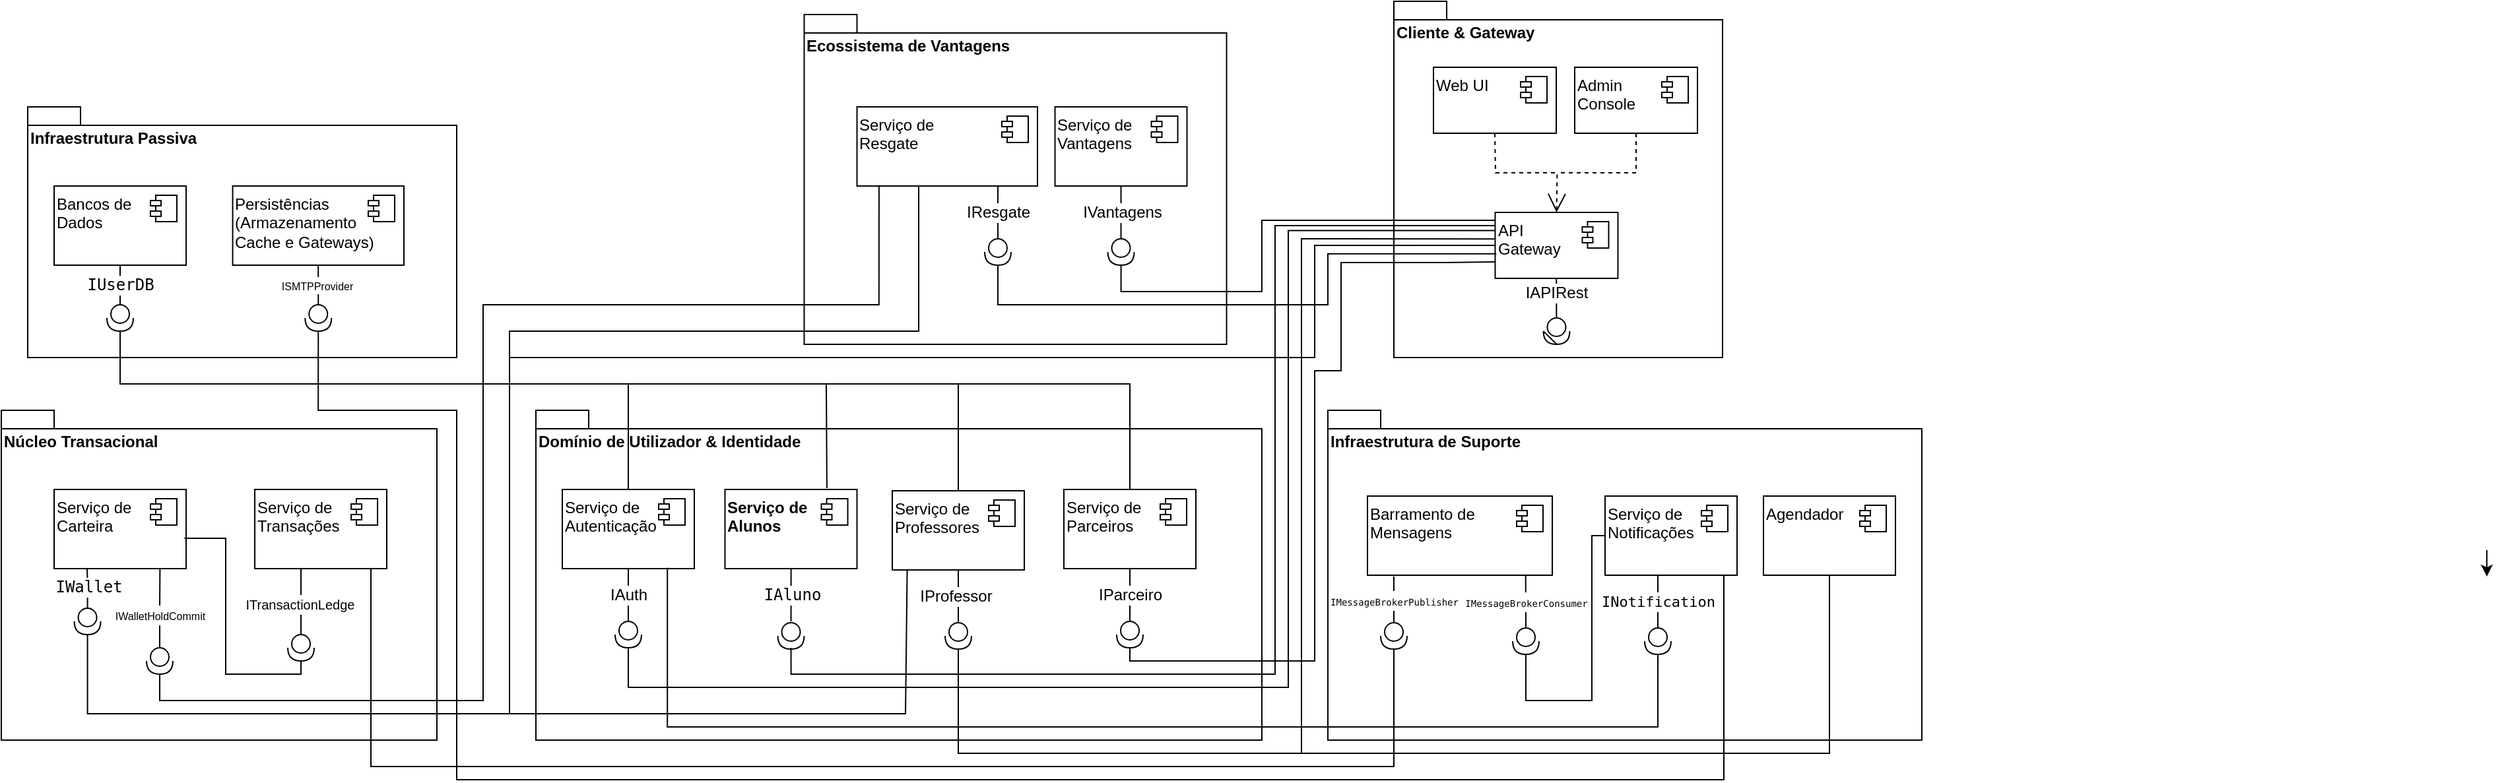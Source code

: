 <mxfile version="28.2.5" pages="2">
  <diagram id="componentes" name="Diagrama de Componentes">
    <mxGraphModel dx="3009" dy="956" grid="1" gridSize="10" guides="1" tooltips="1" connect="1" arrows="1" fold="1" page="1" pageScale="1" pageWidth="827" pageHeight="1169" math="0" shadow="0">
      <root>
        <mxCell id="0" />
        <mxCell id="1" parent="0" />
        <mxCell id="a5J6ilfrJ_KygMbX_sq6-47" value="Domínio de Utilizador &amp;amp; Identidade" style="shape=folder;fontStyle=1;spacingTop=10;tabWidth=40;tabHeight=14;tabPosition=left;html=1;whiteSpace=wrap;align=left;verticalAlign=top;fontFamily=Helvetica;fontSize=12;strokeColor=light-dark(#000000,#FFCC00);" parent="1" vertex="1">
          <mxGeometry x="91" y="600" width="550" height="250" as="geometry" />
        </mxCell>
        <mxCell id="a5J6ilfrJ_KygMbX_sq6-48" value="Serviço de&amp;nbsp;&lt;div&gt;Autenticação&lt;/div&gt;" style="html=1;dropTarget=0;whiteSpace=wrap;align=left;verticalAlign=top;fontFamily=Helvetica;fontSize=12;fontColor=default;fillColor=none;gradientColor=none;" parent="1" vertex="1">
          <mxGeometry x="111" y="660" width="100" height="60" as="geometry" />
        </mxCell>
        <mxCell id="a5J6ilfrJ_KygMbX_sq6-49" value="" style="shape=module;jettyWidth=8;jettyHeight=4;align=left;verticalAlign=top;fontFamily=Helvetica;fontSize=12;fontColor=default;fillColor=none;gradientColor=none;" parent="a5J6ilfrJ_KygMbX_sq6-48" vertex="1">
          <mxGeometry x="1" width="20" height="20" relative="1" as="geometry">
            <mxPoint x="-27" y="7" as="offset" />
          </mxGeometry>
        </mxCell>
        <mxCell id="a5J6ilfrJ_KygMbX_sq6-55" value="" style="endArrow=none;endSize=10;html=1;rounded=0;fontFamily=Helvetica;fontSize=12;fontColor=default;exitX=0.5;exitY=1;exitDx=0;exitDy=0;startArrow=none;startFill=0;endFill=0;entryX=0;entryY=0.5;entryDx=0;entryDy=0;entryPerimeter=0;" parent="1" source="a5J6ilfrJ_KygMbX_sq6-48" target="a5J6ilfrJ_KygMbX_sq6-69" edge="1">
          <mxGeometry width="160" relative="1" as="geometry">
            <mxPoint x="151.48" y="720" as="sourcePoint" />
            <mxPoint x="151" y="780" as="targetPoint" />
          </mxGeometry>
        </mxCell>
        <mxCell id="a5J6ilfrJ_KygMbX_sq6-56" value="IAuth" style="edgeLabel;html=1;align=center;verticalAlign=middle;resizable=0;points=[];fontFamily=Helvetica;fontSize=12;fontColor=default;fillColor=none;gradientColor=none;" parent="a5J6ilfrJ_KygMbX_sq6-55" vertex="1" connectable="0">
          <mxGeometry x="-0.311" relative="1" as="geometry">
            <mxPoint y="6" as="offset" />
          </mxGeometry>
        </mxCell>
        <mxCell id="a5J6ilfrJ_KygMbX_sq6-69" value="" style="shape=providedRequiredInterface;html=1;verticalLabelPosition=bottom;sketch=0;align=left;verticalAlign=top;fontFamily=Helvetica;fontSize=12;fontColor=default;fillColor=none;gradientColor=none;rotation=90;" parent="1" vertex="1">
          <mxGeometry x="151" y="760" width="20" height="20" as="geometry" />
        </mxCell>
        <mxCell id="a5J6ilfrJ_KygMbX_sq6-71" value="&lt;b&gt;Serviço de Alunos&lt;/b&gt;" style="html=1;dropTarget=0;whiteSpace=wrap;align=left;verticalAlign=top;fontFamily=Helvetica;fontSize=12;fontColor=default;fillColor=none;gradientColor=none;" parent="1" vertex="1">
          <mxGeometry x="234.26" y="660" width="100" height="60" as="geometry" />
        </mxCell>
        <mxCell id="a5J6ilfrJ_KygMbX_sq6-72" value="" style="shape=module;jettyWidth=8;jettyHeight=4;align=left;verticalAlign=top;fontFamily=Helvetica;fontSize=12;fontColor=default;fillColor=none;gradientColor=none;" parent="a5J6ilfrJ_KygMbX_sq6-71" vertex="1">
          <mxGeometry x="1" width="20" height="20" relative="1" as="geometry">
            <mxPoint x="-27" y="7" as="offset" />
          </mxGeometry>
        </mxCell>
        <mxCell id="a5J6ilfrJ_KygMbX_sq6-57" value="" style="shape=providedRequiredInterface;html=1;verticalLabelPosition=bottom;sketch=0;align=left;verticalAlign=top;fontFamily=Helvetica;fontSize=12;fontColor=default;fillColor=none;gradientColor=none;rotation=90;" parent="1" vertex="1">
          <mxGeometry x="274.26" y="761" width="20" height="20" as="geometry" />
        </mxCell>
        <mxCell id="a5J6ilfrJ_KygMbX_sq6-73" style="edgeStyle=orthogonalEdgeStyle;rounded=0;orthogonalLoop=1;jettySize=auto;html=1;entryX=0;entryY=0.5;entryDx=0;entryDy=0;entryPerimeter=0;fontFamily=Helvetica;fontSize=12;fontColor=default;endArrow=none;endFill=0;" parent="1" source="a5J6ilfrJ_KygMbX_sq6-71" edge="1">
          <mxGeometry relative="1" as="geometry">
            <mxPoint x="284.26" y="760" as="targetPoint" />
          </mxGeometry>
        </mxCell>
        <mxCell id="a5J6ilfrJ_KygMbX_sq6-74" value="&lt;span style=&quot;font-family: monospace;&quot;&gt;IAluno&lt;/span&gt;" style="edgeLabel;html=1;align=center;verticalAlign=middle;resizable=0;points=[];fontFamily=Helvetica;fontSize=12;fontColor=default;fillColor=none;gradientColor=none;labelBackgroundColor=default;" parent="a5J6ilfrJ_KygMbX_sq6-73" vertex="1" connectable="0">
          <mxGeometry x="0.408" relative="1" as="geometry">
            <mxPoint y="-8" as="offset" />
          </mxGeometry>
        </mxCell>
        <mxCell id="a5J6ilfrJ_KygMbX_sq6-76" style="edgeStyle=orthogonalEdgeStyle;rounded=0;orthogonalLoop=1;jettySize=auto;html=1;fontFamily=Helvetica;fontSize=12;fontColor=default;" parent="1" edge="1">
          <mxGeometry relative="1" as="geometry">
            <mxPoint x="1569.03" y="706" as="sourcePoint" />
            <mxPoint x="1569.03" y="726" as="targetPoint" />
          </mxGeometry>
        </mxCell>
        <mxCell id="a5J6ilfrJ_KygMbX_sq6-77" value="Serviço de Professores" style="html=1;dropTarget=0;whiteSpace=wrap;align=left;verticalAlign=top;fontFamily=Helvetica;fontSize=12;fontColor=default;fillColor=none;gradientColor=none;" parent="1" vertex="1">
          <mxGeometry x="361" y="661" width="100" height="60" as="geometry" />
        </mxCell>
        <mxCell id="a5J6ilfrJ_KygMbX_sq6-78" value="" style="shape=module;jettyWidth=8;jettyHeight=4;align=left;verticalAlign=top;fontFamily=Helvetica;fontSize=12;fontColor=default;fillColor=none;gradientColor=none;" parent="a5J6ilfrJ_KygMbX_sq6-77" vertex="1">
          <mxGeometry x="1" width="20" height="20" relative="1" as="geometry">
            <mxPoint x="-27" y="7" as="offset" />
          </mxGeometry>
        </mxCell>
        <mxCell id="a5J6ilfrJ_KygMbX_sq6-80" style="edgeStyle=orthogonalEdgeStyle;rounded=0;orthogonalLoop=1;jettySize=auto;html=1;entryX=0.5;entryY=1;entryDx=0;entryDy=0;fontFamily=Helvetica;fontSize=12;fontColor=default;endArrow=none;endFill=0;" parent="1" source="a5J6ilfrJ_KygMbX_sq6-79" target="a5J6ilfrJ_KygMbX_sq6-77" edge="1">
          <mxGeometry relative="1" as="geometry" />
        </mxCell>
        <mxCell id="a5J6ilfrJ_KygMbX_sq6-81" value="IProfessor" style="edgeLabel;html=1;align=center;verticalAlign=middle;resizable=0;points=[];fontFamily=Helvetica;fontSize=12;fontColor=default;fillColor=none;gradientColor=none;" parent="a5J6ilfrJ_KygMbX_sq6-80" vertex="1" connectable="0">
          <mxGeometry x="0.017" y="2" relative="1" as="geometry">
            <mxPoint as="offset" />
          </mxGeometry>
        </mxCell>
        <mxCell id="a5J6ilfrJ_KygMbX_sq6-79" value="" style="shape=providedRequiredInterface;html=1;verticalLabelPosition=bottom;sketch=0;align=left;verticalAlign=top;fontFamily=Helvetica;fontSize=12;fontColor=default;fillColor=none;gradientColor=none;rotation=90;" parent="1" vertex="1">
          <mxGeometry x="401" y="761" width="20" height="20" as="geometry" />
        </mxCell>
        <mxCell id="a5J6ilfrJ_KygMbX_sq6-82" value="Núcleo Transacional" style="shape=folder;fontStyle=1;spacingTop=10;tabWidth=40;tabHeight=14;tabPosition=left;html=1;whiteSpace=wrap;align=left;verticalAlign=top;fontFamily=Helvetica;fontSize=12;strokeColor=light-dark(#000000,#FFCC00);" parent="1" vertex="1">
          <mxGeometry x="-314" y="600" width="330" height="250" as="geometry" />
        </mxCell>
        <mxCell id="a5J6ilfrJ_KygMbX_sq6-83" value="Serviço de Carteira" style="html=1;dropTarget=0;whiteSpace=wrap;align=left;verticalAlign=top;fontFamily=Helvetica;fontSize=12;fontColor=default;fillColor=none;gradientColor=none;" parent="1" vertex="1">
          <mxGeometry x="-274" y="660" width="100" height="60" as="geometry" />
        </mxCell>
        <mxCell id="a5J6ilfrJ_KygMbX_sq6-84" value="" style="shape=module;jettyWidth=8;jettyHeight=4;align=left;verticalAlign=top;fontFamily=Helvetica;fontSize=12;fontColor=default;fillColor=none;gradientColor=none;" parent="a5J6ilfrJ_KygMbX_sq6-83" vertex="1">
          <mxGeometry x="1" width="20" height="20" relative="1" as="geometry">
            <mxPoint x="-27" y="7" as="offset" />
          </mxGeometry>
        </mxCell>
        <mxCell id="a5J6ilfrJ_KygMbX_sq6-97" style="edgeStyle=orthogonalEdgeStyle;rounded=0;orthogonalLoop=1;jettySize=auto;html=1;entryX=0.25;entryY=1;entryDx=0;entryDy=0;fontFamily=Helvetica;fontSize=12;fontColor=default;endArrow=none;endFill=0;" parent="1" source="a5J6ilfrJ_KygMbX_sq6-85" target="a5J6ilfrJ_KygMbX_sq6-83" edge="1">
          <mxGeometry relative="1" as="geometry" />
        </mxCell>
        <mxCell id="a5J6ilfrJ_KygMbX_sq6-98" value="&lt;code&gt;IWallet&lt;/code&gt;" style="edgeLabel;html=1;align=center;verticalAlign=middle;resizable=0;points=[];fontFamily=Helvetica;fontSize=12;fontColor=default;fillColor=none;gradientColor=none;" parent="a5J6ilfrJ_KygMbX_sq6-97" vertex="1" connectable="0">
          <mxGeometry x="0.04" relative="1" as="geometry">
            <mxPoint as="offset" />
          </mxGeometry>
        </mxCell>
        <mxCell id="a5J6ilfrJ_KygMbX_sq6-85" value="" style="shape=providedRequiredInterface;html=1;verticalLabelPosition=bottom;sketch=0;align=left;verticalAlign=top;fontFamily=Helvetica;fontSize=12;fontColor=default;fillColor=none;gradientColor=none;rotation=90;" parent="1" vertex="1">
          <mxGeometry x="-258.72" y="750" width="20" height="20" as="geometry" />
        </mxCell>
        <mxCell id="a5J6ilfrJ_KygMbX_sq6-87" value="" style="shape=providedRequiredInterface;html=1;verticalLabelPosition=bottom;sketch=0;align=left;verticalAlign=top;fontFamily=Helvetica;fontSize=12;fontColor=default;fillColor=none;gradientColor=none;rotation=90;" parent="1" vertex="1">
          <mxGeometry x="-204" y="780" width="20" height="20" as="geometry" />
        </mxCell>
        <mxCell id="a5J6ilfrJ_KygMbX_sq6-99" style="edgeStyle=orthogonalEdgeStyle;rounded=0;orthogonalLoop=1;jettySize=auto;html=1;entryX=0.802;entryY=0.991;entryDx=0;entryDy=0;entryPerimeter=0;fontFamily=Helvetica;fontSize=12;fontColor=default;endArrow=none;endFill=0;" parent="1" source="a5J6ilfrJ_KygMbX_sq6-87" target="a5J6ilfrJ_KygMbX_sq6-83" edge="1">
          <mxGeometry relative="1" as="geometry" />
        </mxCell>
        <mxCell id="a5J6ilfrJ_KygMbX_sq6-100" value="&lt;font style=&quot;font-size: 8px;&quot;&gt;IWalletHoldCommit&lt;/font&gt;" style="edgeLabel;html=1;align=center;verticalAlign=middle;resizable=0;points=[];fontFamily=Helvetica;fontSize=12;fontColor=default;fillColor=none;gradientColor=none;" parent="a5J6ilfrJ_KygMbX_sq6-99" vertex="1" connectable="0">
          <mxGeometry x="0.034" relative="1" as="geometry">
            <mxPoint y="6" as="offset" />
          </mxGeometry>
        </mxCell>
        <mxCell id="a5J6ilfrJ_KygMbX_sq6-101" value="Serviço de Transações" style="html=1;dropTarget=0;whiteSpace=wrap;align=left;verticalAlign=top;fontFamily=Helvetica;fontSize=12;fontColor=default;fillColor=none;gradientColor=none;" parent="1" vertex="1">
          <mxGeometry x="-121.98" y="660" width="100" height="60" as="geometry" />
        </mxCell>
        <mxCell id="a5J6ilfrJ_KygMbX_sq6-102" value="" style="shape=module;jettyWidth=8;jettyHeight=4;align=left;verticalAlign=top;fontFamily=Helvetica;fontSize=12;fontColor=default;fillColor=none;gradientColor=none;" parent="a5J6ilfrJ_KygMbX_sq6-101" vertex="1">
          <mxGeometry x="1" width="20" height="20" relative="1" as="geometry">
            <mxPoint x="-27" y="7" as="offset" />
          </mxGeometry>
        </mxCell>
        <mxCell id="a5J6ilfrJ_KygMbX_sq6-104" style="edgeStyle=orthogonalEdgeStyle;rounded=0;orthogonalLoop=1;jettySize=auto;html=1;entryX=0.5;entryY=1;entryDx=0;entryDy=0;fontFamily=Helvetica;fontSize=12;fontColor=default;endArrow=none;endFill=0;" parent="1" edge="1">
          <mxGeometry relative="1" as="geometry">
            <mxPoint x="-87.0" y="770" as="sourcePoint" />
            <mxPoint x="-87" y="720" as="targetPoint" />
          </mxGeometry>
        </mxCell>
        <mxCell id="a5J6ilfrJ_KygMbX_sq6-105" value="&lt;font style=&quot;font-size: 10px;&quot;&gt;ITransactionLedge&lt;/font&gt;" style="edgeLabel;html=1;align=center;verticalAlign=middle;resizable=0;points=[];fontFamily=Helvetica;fontSize=12;fontColor=default;fillColor=none;gradientColor=none;" parent="a5J6ilfrJ_KygMbX_sq6-104" vertex="1" connectable="0">
          <mxGeometry x="-0.06" y="1" relative="1" as="geometry">
            <mxPoint as="offset" />
          </mxGeometry>
        </mxCell>
        <mxCell id="a5J6ilfrJ_KygMbX_sq6-103" value="" style="shape=providedRequiredInterface;html=1;verticalLabelPosition=bottom;sketch=0;align=left;verticalAlign=top;fontFamily=Helvetica;fontSize=12;fontColor=default;fillColor=none;gradientColor=none;rotation=90;" parent="1" vertex="1">
          <mxGeometry x="-96.98" y="770" width="20" height="20" as="geometry" />
        </mxCell>
        <mxCell id="P5afnQaBdU3moMB-7po9-1" value="Ecossistema de Vantagens" style="shape=folder;fontStyle=1;spacingTop=10;tabWidth=40;tabHeight=14;tabPosition=left;html=1;whiteSpace=wrap;align=left;verticalAlign=top;fontFamily=Helvetica;fontSize=12;strokeColor=light-dark(#000000,#FFCC00);" parent="1" vertex="1">
          <mxGeometry x="294.26" y="300" width="320" height="250" as="geometry" />
        </mxCell>
        <mxCell id="P5afnQaBdU3moMB-7po9-7" value="Serviço de&amp;nbsp;&lt;div&gt;Resgate&lt;/div&gt;" style="html=1;dropTarget=0;whiteSpace=wrap;align=left;verticalAlign=top;fontFamily=Helvetica;fontSize=12;fontColor=default;fillColor=none;gradientColor=none;" parent="1" vertex="1">
          <mxGeometry x="334.26" y="370" width="136.74" height="60" as="geometry" />
        </mxCell>
        <mxCell id="P5afnQaBdU3moMB-7po9-8" value="" style="shape=module;jettyWidth=8;jettyHeight=4;align=left;verticalAlign=top;fontFamily=Helvetica;fontSize=12;fontColor=default;fillColor=none;gradientColor=none;" parent="P5afnQaBdU3moMB-7po9-7" vertex="1">
          <mxGeometry x="1" width="20" height="20" relative="1" as="geometry">
            <mxPoint x="-27" y="7" as="offset" />
          </mxGeometry>
        </mxCell>
        <mxCell id="P5afnQaBdU3moMB-7po9-9" value="" style="endArrow=none;endSize=10;html=1;rounded=0;fontFamily=Helvetica;fontSize=12;fontColor=default;exitX=0.5;exitY=1;exitDx=0;exitDy=0;startArrow=none;startFill=0;endFill=0;entryX=0;entryY=0.5;entryDx=0;entryDy=0;entryPerimeter=0;" parent="1" target="P5afnQaBdU3moMB-7po9-11" edge="1">
          <mxGeometry width="160" relative="1" as="geometry">
            <mxPoint x="441.0" y="430" as="sourcePoint" />
            <mxPoint x="412.63" y="490" as="targetPoint" />
          </mxGeometry>
        </mxCell>
        <mxCell id="P5afnQaBdU3moMB-7po9-10" value="IResgate" style="edgeLabel;html=1;align=center;verticalAlign=middle;resizable=0;points=[];fontFamily=Helvetica;fontSize=12;fontColor=default;fillColor=none;gradientColor=none;" parent="P5afnQaBdU3moMB-7po9-9" vertex="1" connectable="0">
          <mxGeometry x="-0.311" relative="1" as="geometry">
            <mxPoint y="6" as="offset" />
          </mxGeometry>
        </mxCell>
        <mxCell id="P5afnQaBdU3moMB-7po9-11" value="" style="shape=providedRequiredInterface;html=1;verticalLabelPosition=bottom;sketch=0;align=left;verticalAlign=top;fontFamily=Helvetica;fontSize=12;fontColor=default;fillColor=none;gradientColor=none;rotation=90;" parent="1" vertex="1">
          <mxGeometry x="431" y="470" width="20" height="20" as="geometry" />
        </mxCell>
        <mxCell id="P5afnQaBdU3moMB-7po9-12" value="Serviço de Vantagens" style="html=1;dropTarget=0;whiteSpace=wrap;align=left;verticalAlign=top;fontFamily=Helvetica;fontSize=12;fontColor=default;fillColor=none;gradientColor=none;" parent="1" vertex="1">
          <mxGeometry x="484.26" y="370" width="100" height="60" as="geometry" />
        </mxCell>
        <mxCell id="P5afnQaBdU3moMB-7po9-13" value="" style="shape=module;jettyWidth=8;jettyHeight=4;align=left;verticalAlign=top;fontFamily=Helvetica;fontSize=12;fontColor=default;fillColor=none;gradientColor=none;" parent="P5afnQaBdU3moMB-7po9-12" vertex="1">
          <mxGeometry x="1" width="20" height="20" relative="1" as="geometry">
            <mxPoint x="-27" y="7" as="offset" />
          </mxGeometry>
        </mxCell>
        <mxCell id="P5afnQaBdU3moMB-7po9-14" value="" style="endArrow=none;endSize=10;html=1;rounded=0;fontFamily=Helvetica;fontSize=12;fontColor=default;exitX=0.5;exitY=1;exitDx=0;exitDy=0;startArrow=none;startFill=0;endFill=0;entryX=0;entryY=0.5;entryDx=0;entryDy=0;entryPerimeter=0;" parent="1" source="P5afnQaBdU3moMB-7po9-12" target="P5afnQaBdU3moMB-7po9-16" edge="1">
          <mxGeometry width="160" relative="1" as="geometry">
            <mxPoint x="524.74" y="430" as="sourcePoint" />
            <mxPoint x="524.26" y="490" as="targetPoint" />
          </mxGeometry>
        </mxCell>
        <mxCell id="P5afnQaBdU3moMB-7po9-15" value="IVantagens" style="edgeLabel;html=1;align=center;verticalAlign=middle;resizable=0;points=[];fontFamily=Helvetica;fontSize=12;fontColor=default;fillColor=none;gradientColor=none;" parent="P5afnQaBdU3moMB-7po9-14" vertex="1" connectable="0">
          <mxGeometry x="-0.311" relative="1" as="geometry">
            <mxPoint y="6" as="offset" />
          </mxGeometry>
        </mxCell>
        <mxCell id="P5afnQaBdU3moMB-7po9-16" value="" style="shape=providedRequiredInterface;html=1;verticalLabelPosition=bottom;sketch=0;align=left;verticalAlign=top;fontFamily=Helvetica;fontSize=12;fontColor=default;fillColor=none;gradientColor=none;rotation=90;" parent="1" vertex="1">
          <mxGeometry x="524.26" y="470" width="20" height="20" as="geometry" />
        </mxCell>
        <mxCell id="HpXnNvozaQ-m6kZkoknk-1" value="Infraestrutura de Suporte" style="shape=folder;fontStyle=1;spacingTop=10;tabWidth=40;tabHeight=14;tabPosition=left;html=1;whiteSpace=wrap;align=left;verticalAlign=top;fontFamily=Helvetica;fontSize=12;strokeColor=light-dark(#000000,#FFCC00);" vertex="1" parent="1">
          <mxGeometry x="691" y="600" width="450" height="250" as="geometry" />
        </mxCell>
        <mxCell id="HpXnNvozaQ-m6kZkoknk-6" value="Barramento&amp;nbsp;&lt;span style=&quot;background-color: transparent; color: light-dark(rgb(0, 0, 0), rgb(255, 255, 255));&quot;&gt;de Mensagens&lt;/span&gt;" style="html=1;dropTarget=0;whiteSpace=wrap;align=left;verticalAlign=top;fontFamily=Helvetica;fontSize=12;fontColor=default;fillColor=none;gradientColor=none;" vertex="1" parent="1">
          <mxGeometry x="721" y="665" width="140" height="60" as="geometry" />
        </mxCell>
        <mxCell id="HpXnNvozaQ-m6kZkoknk-7" value="" style="shape=module;jettyWidth=8;jettyHeight=4;align=left;verticalAlign=top;fontFamily=Helvetica;fontSize=12;fontColor=default;fillColor=none;gradientColor=none;" vertex="1" parent="HpXnNvozaQ-m6kZkoknk-6">
          <mxGeometry x="1" width="20" height="20" relative="1" as="geometry">
            <mxPoint x="-27" y="7" as="offset" />
          </mxGeometry>
        </mxCell>
        <mxCell id="HpXnNvozaQ-m6kZkoknk-8" value="" style="endArrow=none;endSize=10;html=1;rounded=0;fontFamily=Helvetica;fontSize=12;fontColor=default;exitX=0.5;exitY=1;exitDx=0;exitDy=0;startArrow=none;startFill=0;endFill=0;entryX=0;entryY=0.5;entryDx=0;entryDy=0;entryPerimeter=0;" edge="1" parent="1" target="HpXnNvozaQ-m6kZkoknk-10">
          <mxGeometry width="160" relative="1" as="geometry">
            <mxPoint x="741" y="726" as="sourcePoint" />
            <mxPoint x="711" y="786" as="targetPoint" />
          </mxGeometry>
        </mxCell>
        <mxCell id="HpXnNvozaQ-m6kZkoknk-9" value="&lt;code&gt;&lt;font style=&quot;font-size: 7px;&quot;&gt;IMessageBrokerPublisher&lt;/font&gt;&lt;/code&gt;" style="edgeLabel;html=1;align=center;verticalAlign=middle;resizable=0;points=[];fontFamily=Helvetica;fontSize=12;fontColor=default;fillColor=none;gradientColor=none;" vertex="1" connectable="0" parent="HpXnNvozaQ-m6kZkoknk-8">
          <mxGeometry x="-0.311" relative="1" as="geometry">
            <mxPoint y="6" as="offset" />
          </mxGeometry>
        </mxCell>
        <mxCell id="HpXnNvozaQ-m6kZkoknk-28" style="edgeStyle=orthogonalEdgeStyle;rounded=0;orthogonalLoop=1;jettySize=auto;html=1;entryX=0;entryY=0.5;entryDx=0;entryDy=0;endArrow=none;endFill=0;exitX=1;exitY=0.5;exitDx=0;exitDy=0;exitPerimeter=0;" edge="1" parent="1" source="HpXnNvozaQ-m6kZkoknk-26" target="HpXnNvozaQ-m6kZkoknk-18">
          <mxGeometry relative="1" as="geometry">
            <Array as="points">
              <mxPoint x="841" y="820" />
              <mxPoint x="891" y="820" />
              <mxPoint x="891" y="695" />
            </Array>
          </mxGeometry>
        </mxCell>
        <mxCell id="HpXnNvozaQ-m6kZkoknk-10" value="" style="shape=providedRequiredInterface;html=1;verticalLabelPosition=bottom;sketch=0;align=left;verticalAlign=top;fontFamily=Helvetica;fontSize=12;fontColor=default;fillColor=none;gradientColor=none;rotation=90;" vertex="1" parent="1">
          <mxGeometry x="731" y="761" width="20" height="20" as="geometry" />
        </mxCell>
        <mxCell id="HpXnNvozaQ-m6kZkoknk-18" value="Serviço de Notificações" style="html=1;dropTarget=0;whiteSpace=wrap;align=left;verticalAlign=top;fontFamily=Helvetica;fontSize=12;fontColor=default;fillColor=none;gradientColor=none;" vertex="1" parent="1">
          <mxGeometry x="901" y="665" width="100" height="60" as="geometry" />
        </mxCell>
        <mxCell id="HpXnNvozaQ-m6kZkoknk-19" value="" style="shape=module;jettyWidth=8;jettyHeight=4;align=left;verticalAlign=top;fontFamily=Helvetica;fontSize=12;fontColor=default;fillColor=none;gradientColor=none;" vertex="1" parent="HpXnNvozaQ-m6kZkoknk-18">
          <mxGeometry x="1" width="20" height="20" relative="1" as="geometry">
            <mxPoint x="-27" y="7" as="offset" />
          </mxGeometry>
        </mxCell>
        <mxCell id="HpXnNvozaQ-m6kZkoknk-20" value="" style="endArrow=none;endSize=10;html=1;rounded=0;fontFamily=Helvetica;fontSize=12;fontColor=default;exitX=0.5;exitY=1;exitDx=0;exitDy=0;startArrow=none;startFill=0;endFill=0;entryX=0;entryY=0.5;entryDx=0;entryDy=0;entryPerimeter=0;" edge="1" parent="1" target="HpXnNvozaQ-m6kZkoknk-22">
          <mxGeometry width="160" relative="1" as="geometry">
            <mxPoint x="941" y="725" as="sourcePoint" />
            <mxPoint x="871" y="785" as="targetPoint" />
          </mxGeometry>
        </mxCell>
        <mxCell id="HpXnNvozaQ-m6kZkoknk-21" value="&lt;code&gt;&lt;font style=&quot;font-size: 11px;&quot;&gt;INotification&lt;/font&gt;&lt;/code&gt;" style="edgeLabel;html=1;align=center;verticalAlign=middle;resizable=0;points=[];fontFamily=Helvetica;fontSize=12;fontColor=default;fillColor=none;gradientColor=none;" vertex="1" connectable="0" parent="HpXnNvozaQ-m6kZkoknk-20">
          <mxGeometry x="-0.311" relative="1" as="geometry">
            <mxPoint y="6" as="offset" />
          </mxGeometry>
        </mxCell>
        <mxCell id="HpXnNvozaQ-m6kZkoknk-22" value="" style="shape=providedRequiredInterface;html=1;verticalLabelPosition=bottom;sketch=0;align=left;verticalAlign=top;fontFamily=Helvetica;fontSize=12;fontColor=default;fillColor=none;gradientColor=none;rotation=90;" vertex="1" parent="1">
          <mxGeometry x="931" y="765" width="20" height="20" as="geometry" />
        </mxCell>
        <mxCell id="HpXnNvozaQ-m6kZkoknk-24" value="" style="endArrow=none;endSize=10;html=1;rounded=0;fontFamily=Helvetica;fontSize=12;fontColor=default;startArrow=none;startFill=0;endFill=0;entryX=0;entryY=0.5;entryDx=0;entryDy=0;entryPerimeter=0;exitX=0.856;exitY=1.001;exitDx=0;exitDy=0;exitPerimeter=0;" edge="1" parent="1" target="HpXnNvozaQ-m6kZkoknk-26" source="HpXnNvozaQ-m6kZkoknk-6">
          <mxGeometry width="160" relative="1" as="geometry">
            <mxPoint x="841" y="730" as="sourcePoint" />
            <mxPoint x="811" y="790" as="targetPoint" />
          </mxGeometry>
        </mxCell>
        <mxCell id="HpXnNvozaQ-m6kZkoknk-25" value="&lt;code&gt;&lt;font style=&quot;font-size: 7px;&quot;&gt;IMessageBrokerConsumer&lt;/font&gt;&lt;/code&gt;" style="edgeLabel;html=1;align=center;verticalAlign=middle;resizable=0;points=[];fontFamily=Helvetica;fontSize=12;fontColor=default;fillColor=none;gradientColor=none;" vertex="1" connectable="0" parent="HpXnNvozaQ-m6kZkoknk-24">
          <mxGeometry x="-0.311" relative="1" as="geometry">
            <mxPoint y="6" as="offset" />
          </mxGeometry>
        </mxCell>
        <mxCell id="HpXnNvozaQ-m6kZkoknk-26" value="" style="shape=providedRequiredInterface;html=1;verticalLabelPosition=bottom;sketch=0;align=left;verticalAlign=top;fontFamily=Helvetica;fontSize=12;fontColor=default;fillColor=none;gradientColor=none;rotation=90;" vertex="1" parent="1">
          <mxGeometry x="831" y="765" width="20" height="20" as="geometry" />
        </mxCell>
        <mxCell id="HpXnNvozaQ-m6kZkoknk-35" value="Agendador" style="html=1;dropTarget=0;whiteSpace=wrap;align=left;verticalAlign=top;fontFamily=Helvetica;fontSize=12;fontColor=default;fillColor=none;gradientColor=none;" vertex="1" parent="1">
          <mxGeometry x="1021" y="665" width="100" height="60" as="geometry" />
        </mxCell>
        <mxCell id="HpXnNvozaQ-m6kZkoknk-36" value="" style="shape=module;jettyWidth=8;jettyHeight=4;align=left;verticalAlign=top;fontFamily=Helvetica;fontSize=12;fontColor=default;fillColor=none;gradientColor=none;" vertex="1" parent="HpXnNvozaQ-m6kZkoknk-35">
          <mxGeometry x="1" width="20" height="20" relative="1" as="geometry">
            <mxPoint x="-27" y="7" as="offset" />
          </mxGeometry>
        </mxCell>
        <mxCell id="HpXnNvozaQ-m6kZkoknk-41" value="Infraestrutura Passiva" style="shape=folder;fontStyle=1;spacingTop=10;tabWidth=40;tabHeight=14;tabPosition=left;html=1;whiteSpace=wrap;align=left;verticalAlign=top;fontFamily=Helvetica;fontSize=12;strokeColor=light-dark(#000000,#FFCC00);" vertex="1" parent="1">
          <mxGeometry x="-294" y="370" width="325" height="190" as="geometry" />
        </mxCell>
        <mxCell id="HpXnNvozaQ-m6kZkoknk-46" value="Bancos de&amp;nbsp;&lt;div&gt;Dados&lt;/div&gt;" style="html=1;dropTarget=0;whiteSpace=wrap;align=left;verticalAlign=top;fontFamily=Helvetica;fontSize=12;fontColor=default;fillColor=none;gradientColor=none;" vertex="1" parent="1">
          <mxGeometry x="-274" y="430" width="100" height="60" as="geometry" />
        </mxCell>
        <mxCell id="HpXnNvozaQ-m6kZkoknk-47" value="" style="shape=module;jettyWidth=8;jettyHeight=4;align=left;verticalAlign=top;fontFamily=Helvetica;fontSize=12;fontColor=default;fillColor=none;gradientColor=none;" vertex="1" parent="HpXnNvozaQ-m6kZkoknk-46">
          <mxGeometry x="1" width="20" height="20" relative="1" as="geometry">
            <mxPoint x="-27" y="7" as="offset" />
          </mxGeometry>
        </mxCell>
        <mxCell id="HpXnNvozaQ-m6kZkoknk-49" style="edgeStyle=orthogonalEdgeStyle;rounded=0;orthogonalLoop=1;jettySize=auto;html=1;endArrow=none;endFill=0;exitX=1;exitY=0.5;exitDx=0;exitDy=0;exitPerimeter=0;" edge="1" parent="1" source="a5J6ilfrJ_KygMbX_sq6-79" target="HpXnNvozaQ-m6kZkoknk-35">
          <mxGeometry relative="1" as="geometry">
            <Array as="points">
              <mxPoint x="411" y="860" />
              <mxPoint x="1071" y="860" />
            </Array>
          </mxGeometry>
        </mxCell>
        <mxCell id="HpXnNvozaQ-m6kZkoknk-50" style="edgeStyle=orthogonalEdgeStyle;rounded=0;orthogonalLoop=1;jettySize=auto;html=1;entryX=0.796;entryY=0.989;entryDx=0;entryDy=0;entryPerimeter=0;endArrow=none;endFill=0;exitX=1;exitY=0.5;exitDx=0;exitDy=0;exitPerimeter=0;" edge="1" parent="1" source="HpXnNvozaQ-m6kZkoknk-22" target="a5J6ilfrJ_KygMbX_sq6-48">
          <mxGeometry relative="1" as="geometry">
            <Array as="points">
              <mxPoint x="941" y="840" />
              <mxPoint x="191" y="840" />
            </Array>
          </mxGeometry>
        </mxCell>
        <mxCell id="HpXnNvozaQ-m6kZkoknk-57" style="edgeStyle=orthogonalEdgeStyle;rounded=0;orthogonalLoop=1;jettySize=auto;html=1;entryX=0.876;entryY=0.996;entryDx=0;entryDy=0;entryPerimeter=0;endArrow=none;endFill=0;" edge="1" parent="1" source="HpXnNvozaQ-m6kZkoknk-10" target="a5J6ilfrJ_KygMbX_sq6-101">
          <mxGeometry relative="1" as="geometry">
            <Array as="points">
              <mxPoint x="741" y="870" />
              <mxPoint x="-34" y="870" />
              <mxPoint x="-34" y="720" />
            </Array>
          </mxGeometry>
        </mxCell>
        <mxCell id="HpXnNvozaQ-m6kZkoknk-58" style="edgeStyle=orthogonalEdgeStyle;rounded=0;orthogonalLoop=1;jettySize=auto;html=1;entryX=0.987;entryY=0.617;entryDx=0;entryDy=0;entryPerimeter=0;endArrow=none;endFill=0;" edge="1" parent="1" target="a5J6ilfrJ_KygMbX_sq6-83">
          <mxGeometry relative="1" as="geometry">
            <mxPoint x="-87.0" y="790" as="sourcePoint" />
            <Array as="points">
              <mxPoint x="-87" y="800" />
              <mxPoint x="-144" y="800" />
              <mxPoint x="-144" y="697" />
            </Array>
          </mxGeometry>
        </mxCell>
        <mxCell id="HpXnNvozaQ-m6kZkoknk-59" style="edgeStyle=orthogonalEdgeStyle;rounded=0;orthogonalLoop=1;jettySize=auto;html=1;entryX=0.122;entryY=0.989;entryDx=0;entryDy=0;endArrow=none;endFill=0;entryPerimeter=0;" edge="1" parent="1" source="a5J6ilfrJ_KygMbX_sq6-87" target="P5afnQaBdU3moMB-7po9-7">
          <mxGeometry relative="1" as="geometry">
            <Array as="points">
              <mxPoint x="-194" y="820" />
              <mxPoint x="51" y="820" />
              <mxPoint x="51" y="520" />
              <mxPoint x="351" y="520" />
            </Array>
          </mxGeometry>
        </mxCell>
        <mxCell id="HpXnNvozaQ-m6kZkoknk-60" style="edgeStyle=orthogonalEdgeStyle;rounded=0;orthogonalLoop=1;jettySize=auto;html=1;entryX=0.344;entryY=1.003;entryDx=0;entryDy=0;endArrow=none;endFill=0;entryPerimeter=0;" edge="1" parent="1" source="a5J6ilfrJ_KygMbX_sq6-85" target="P5afnQaBdU3moMB-7po9-7">
          <mxGeometry relative="1" as="geometry">
            <Array as="points">
              <mxPoint x="-249" y="830" />
              <mxPoint x="71" y="830" />
              <mxPoint x="71" y="540" />
              <mxPoint x="381" y="540" />
              <mxPoint x="381" y="430" />
            </Array>
          </mxGeometry>
        </mxCell>
        <mxCell id="HpXnNvozaQ-m6kZkoknk-61" value="" style="endArrow=none;html=1;rounded=0;entryX=0.113;entryY=0.994;entryDx=0;entryDy=0;endFill=0;entryPerimeter=0;" edge="1" parent="1" target="a5J6ilfrJ_KygMbX_sq6-77">
          <mxGeometry width="50" height="50" relative="1" as="geometry">
            <mxPoint x="41" y="830" as="sourcePoint" />
            <mxPoint x="101" y="771" as="targetPoint" />
            <Array as="points">
              <mxPoint x="371" y="830" />
            </Array>
          </mxGeometry>
        </mxCell>
        <mxCell id="HpXnNvozaQ-m6kZkoknk-62" value="Persistências&lt;br&gt;(Armazenamento&amp;nbsp;&lt;br&gt;&lt;div&gt;&lt;span style=&quot;background-color: transparent; color: light-dark(rgb(0, 0, 0), rgb(255, 255, 255));&quot;&gt;Cache&amp;nbsp;&lt;/span&gt;e Gateways)&lt;/div&gt;" style="html=1;dropTarget=0;whiteSpace=wrap;align=left;verticalAlign=top;fontFamily=Helvetica;fontSize=12;fontColor=default;fillColor=none;gradientColor=none;" vertex="1" parent="1">
          <mxGeometry x="-138.72" y="430" width="129.72" height="60" as="geometry" />
        </mxCell>
        <mxCell id="HpXnNvozaQ-m6kZkoknk-63" value="" style="shape=module;jettyWidth=8;jettyHeight=4;align=left;verticalAlign=top;fontFamily=Helvetica;fontSize=12;fontColor=default;fillColor=none;gradientColor=none;" vertex="1" parent="HpXnNvozaQ-m6kZkoknk-62">
          <mxGeometry x="1" width="20" height="20" relative="1" as="geometry">
            <mxPoint x="-27" y="7" as="offset" />
          </mxGeometry>
        </mxCell>
        <mxCell id="HpXnNvozaQ-m6kZkoknk-134" style="edgeStyle=orthogonalEdgeStyle;rounded=0;orthogonalLoop=1;jettySize=auto;html=1;endArrow=none;endFill=0;" edge="1" parent="1" source="a5J6ilfrJ_KygMbX_sq6-65" target="a5J6ilfrJ_KygMbX_sq6-48">
          <mxGeometry relative="1" as="geometry">
            <Array as="points">
              <mxPoint x="-224" y="580" />
              <mxPoint x="161" y="580" />
            </Array>
          </mxGeometry>
        </mxCell>
        <mxCell id="a5J6ilfrJ_KygMbX_sq6-65" value="" style="shape=providedRequiredInterface;html=1;verticalLabelPosition=bottom;sketch=0;align=left;verticalAlign=top;fontFamily=Helvetica;fontSize=12;fontColor=default;fillColor=none;gradientColor=none;rotation=90;" parent="1" vertex="1">
          <mxGeometry x="-234" y="520" width="20" height="20" as="geometry" />
        </mxCell>
        <mxCell id="HpXnNvozaQ-m6kZkoknk-69" style="edgeStyle=orthogonalEdgeStyle;rounded=0;orthogonalLoop=1;jettySize=auto;html=1;entryX=0;entryY=0.5;entryDx=0;entryDy=0;entryPerimeter=0;endArrow=none;endFill=0;" edge="1" parent="1" source="HpXnNvozaQ-m6kZkoknk-46" target="a5J6ilfrJ_KygMbX_sq6-65">
          <mxGeometry relative="1" as="geometry" />
        </mxCell>
        <mxCell id="HpXnNvozaQ-m6kZkoknk-70" value="&lt;span style=&quot;font-family: monospace; font-size: 12px;&quot;&gt;IUserDB&lt;/span&gt;" style="edgeLabel;html=1;align=center;verticalAlign=middle;resizable=0;points=[];labelBackgroundColor=default;labelBorderColor=none;" vertex="1" connectable="0" parent="HpXnNvozaQ-m6kZkoknk-69">
          <mxGeometry x="0.389" relative="1" as="geometry">
            <mxPoint as="offset" />
          </mxGeometry>
        </mxCell>
        <mxCell id="HpXnNvozaQ-m6kZkoknk-104" value="" style="shape=providedRequiredInterface;html=1;verticalLabelPosition=bottom;sketch=0;align=left;verticalAlign=top;fontFamily=Helvetica;fontSize=12;fontColor=default;fillColor=none;gradientColor=none;rotation=90;" vertex="1" parent="1">
          <mxGeometry x="-83.86" y="520" width="20" height="20" as="geometry" />
        </mxCell>
        <mxCell id="HpXnNvozaQ-m6kZkoknk-105" style="edgeStyle=orthogonalEdgeStyle;rounded=0;orthogonalLoop=1;jettySize=auto;html=1;entryX=0;entryY=0.5;entryDx=0;entryDy=0;entryPerimeter=0;endArrow=none;endFill=0;" edge="1" parent="1" target="HpXnNvozaQ-m6kZkoknk-104">
          <mxGeometry relative="1" as="geometry">
            <mxPoint x="-79" y="490" as="sourcePoint" />
          </mxGeometry>
        </mxCell>
        <mxCell id="HpXnNvozaQ-m6kZkoknk-154" value="&lt;span style=&quot;font-size: 8px; text-wrap-mode: wrap;&quot;&gt;ISMTPProvider&lt;/span&gt;" style="edgeLabel;html=1;align=center;verticalAlign=middle;resizable=0;points=[];" vertex="1" connectable="0" parent="HpXnNvozaQ-m6kZkoknk-105">
          <mxGeometry x="0.119" y="-1" relative="1" as="geometry">
            <mxPoint as="offset" />
          </mxGeometry>
        </mxCell>
        <mxCell id="HpXnNvozaQ-m6kZkoknk-129" value="Serviço de Parceiros" style="html=1;dropTarget=0;whiteSpace=wrap;align=left;verticalAlign=top;fontFamily=Helvetica;fontSize=12;fontColor=default;fillColor=none;gradientColor=none;" vertex="1" parent="1">
          <mxGeometry x="491" y="660" width="100" height="60" as="geometry" />
        </mxCell>
        <mxCell id="HpXnNvozaQ-m6kZkoknk-130" value="" style="shape=module;jettyWidth=8;jettyHeight=4;align=left;verticalAlign=top;fontFamily=Helvetica;fontSize=12;fontColor=default;fillColor=none;gradientColor=none;" vertex="1" parent="HpXnNvozaQ-m6kZkoknk-129">
          <mxGeometry x="1" width="20" height="20" relative="1" as="geometry">
            <mxPoint x="-27" y="7" as="offset" />
          </mxGeometry>
        </mxCell>
        <mxCell id="HpXnNvozaQ-m6kZkoknk-131" value="" style="endArrow=none;endSize=10;html=1;rounded=0;fontFamily=Helvetica;fontSize=12;fontColor=default;exitX=0.5;exitY=1;exitDx=0;exitDy=0;startArrow=none;startFill=0;endFill=0;entryX=0;entryY=0.5;entryDx=0;entryDy=0;entryPerimeter=0;" edge="1" parent="1" source="HpXnNvozaQ-m6kZkoknk-129" target="HpXnNvozaQ-m6kZkoknk-133">
          <mxGeometry width="160" relative="1" as="geometry">
            <mxPoint x="531.48" y="720" as="sourcePoint" />
            <mxPoint x="531" y="780" as="targetPoint" />
          </mxGeometry>
        </mxCell>
        <mxCell id="HpXnNvozaQ-m6kZkoknk-132" value="IParceiro" style="edgeLabel;html=1;align=center;verticalAlign=middle;resizable=0;points=[];fontFamily=Helvetica;fontSize=12;fontColor=default;fillColor=none;gradientColor=none;" vertex="1" connectable="0" parent="HpXnNvozaQ-m6kZkoknk-131">
          <mxGeometry x="-0.311" relative="1" as="geometry">
            <mxPoint y="6" as="offset" />
          </mxGeometry>
        </mxCell>
        <mxCell id="HpXnNvozaQ-m6kZkoknk-133" value="" style="shape=providedRequiredInterface;html=1;verticalLabelPosition=bottom;sketch=0;align=left;verticalAlign=top;fontFamily=Helvetica;fontSize=12;fontColor=default;fillColor=none;gradientColor=none;rotation=90;" vertex="1" parent="1">
          <mxGeometry x="531" y="760" width="20" height="20" as="geometry" />
        </mxCell>
        <mxCell id="HpXnNvozaQ-m6kZkoknk-135" value="" style="endArrow=none;html=1;rounded=0;entryX=0.772;entryY=-0.016;entryDx=0;entryDy=0;entryPerimeter=0;" edge="1" parent="1" target="a5J6ilfrJ_KygMbX_sq6-71">
          <mxGeometry width="50" height="50" relative="1" as="geometry">
            <mxPoint x="161" y="580" as="sourcePoint" />
            <mxPoint x="306.86" y="660.0" as="targetPoint" />
            <Array as="points">
              <mxPoint x="311" y="580" />
            </Array>
          </mxGeometry>
        </mxCell>
        <mxCell id="HpXnNvozaQ-m6kZkoknk-136" value="" style="endArrow=none;html=1;rounded=0;entryX=0.5;entryY=0;entryDx=0;entryDy=0;" edge="1" parent="1" target="a5J6ilfrJ_KygMbX_sq6-77">
          <mxGeometry width="50" height="50" relative="1" as="geometry">
            <mxPoint x="311" y="580" as="sourcePoint" />
            <mxPoint x="461" y="660" as="targetPoint" />
            <Array as="points">
              <mxPoint x="411" y="580" />
            </Array>
          </mxGeometry>
        </mxCell>
        <mxCell id="HpXnNvozaQ-m6kZkoknk-137" value="" style="endArrow=none;html=1;rounded=0;entryX=0.5;entryY=0;entryDx=0;entryDy=0;" edge="1" parent="1" target="HpXnNvozaQ-m6kZkoknk-129">
          <mxGeometry width="50" height="50" relative="1" as="geometry">
            <mxPoint x="411" y="580" as="sourcePoint" />
            <mxPoint x="501" y="671" as="targetPoint" />
            <Array as="points">
              <mxPoint x="541" y="580" />
            </Array>
          </mxGeometry>
        </mxCell>
        <mxCell id="a5J6ilfrJ_KygMbX_sq6-24" value="Cliente &amp;amp; Gateway" style="shape=folder;fontStyle=1;spacingTop=10;tabWidth=40;tabHeight=14;tabPosition=left;html=1;whiteSpace=wrap;align=left;verticalAlign=top;fontFamily=Helvetica;fontSize=12;strokeColor=light-dark(#000000,#FFCC00);" parent="1" vertex="1">
          <mxGeometry x="741" y="290" width="249" height="270" as="geometry" />
        </mxCell>
        <mxCell id="a5J6ilfrJ_KygMbX_sq6-17" value="Web UI" style="html=1;dropTarget=0;whiteSpace=wrap;align=left;verticalAlign=top;fontFamily=Helvetica;fontSize=12;fontColor=default;fillColor=none;gradientColor=none;" parent="1" vertex="1">
          <mxGeometry x="771" y="340" width="93" height="50" as="geometry" />
        </mxCell>
        <mxCell id="a5J6ilfrJ_KygMbX_sq6-18" value="" style="shape=module;jettyWidth=8;jettyHeight=4;align=left;verticalAlign=top;fontFamily=Helvetica;fontSize=12;fontColor=default;fillColor=none;gradientColor=none;" parent="a5J6ilfrJ_KygMbX_sq6-17" vertex="1">
          <mxGeometry x="1" width="20" height="20" relative="1" as="geometry">
            <mxPoint x="-27" y="7" as="offset" />
          </mxGeometry>
        </mxCell>
        <mxCell id="a5J6ilfrJ_KygMbX_sq6-33" style="edgeStyle=orthogonalEdgeStyle;rounded=0;orthogonalLoop=1;jettySize=auto;html=1;fontFamily=Helvetica;fontSize=12;fontColor=default;endArrow=none;endFill=0;dashed=1;exitX=0.5;exitY=1;exitDx=0;exitDy=0;" parent="1" source="a5J6ilfrJ_KygMbX_sq6-27" edge="1">
          <mxGeometry relative="1" as="geometry">
            <mxPoint x="864.72" y="420" as="targetPoint" />
            <Array as="points">
              <mxPoint x="925" y="420" />
            </Array>
          </mxGeometry>
        </mxCell>
        <mxCell id="a5J6ilfrJ_KygMbX_sq6-27" value="Admin&amp;nbsp;&lt;div&gt;Console&lt;/div&gt;" style="html=1;dropTarget=0;whiteSpace=wrap;align=left;verticalAlign=top;fontFamily=Helvetica;fontSize=12;fontColor=default;fillColor=none;gradientColor=none;" parent="1" vertex="1">
          <mxGeometry x="878" y="340" width="93" height="50" as="geometry" />
        </mxCell>
        <mxCell id="a5J6ilfrJ_KygMbX_sq6-28" value="" style="shape=module;jettyWidth=8;jettyHeight=4;align=left;verticalAlign=top;fontFamily=Helvetica;fontSize=12;fontColor=default;fillColor=none;gradientColor=none;" parent="a5J6ilfrJ_KygMbX_sq6-27" vertex="1">
          <mxGeometry x="1" width="20" height="20" relative="1" as="geometry">
            <mxPoint x="-27" y="7" as="offset" />
          </mxGeometry>
        </mxCell>
        <mxCell id="a5J6ilfrJ_KygMbX_sq6-30" value="" style="endArrow=open;endSize=12;dashed=1;html=1;rounded=0;fontFamily=Helvetica;fontSize=12;fontColor=default;exitX=0.5;exitY=1;exitDx=0;exitDy=0;entryX=0.5;entryY=0;entryDx=0;entryDy=0;" parent="1" source="a5J6ilfrJ_KygMbX_sq6-17" target="a5J6ilfrJ_KygMbX_sq6-31" edge="1">
          <mxGeometry width="160" relative="1" as="geometry">
            <mxPoint x="805.72" y="550" as="sourcePoint" />
            <mxPoint x="805.72" y="440" as="targetPoint" />
            <Array as="points">
              <mxPoint x="818" y="420" />
              <mxPoint x="864.72" y="420" />
            </Array>
          </mxGeometry>
        </mxCell>
        <mxCell id="a5J6ilfrJ_KygMbX_sq6-31" value="API&lt;div&gt;Gateway&lt;/div&gt;" style="html=1;dropTarget=0;whiteSpace=wrap;align=left;verticalAlign=top;fontFamily=Helvetica;fontSize=12;fontColor=default;fillColor=none;gradientColor=none;" parent="1" vertex="1">
          <mxGeometry x="817.74" y="450" width="93" height="50" as="geometry" />
        </mxCell>
        <mxCell id="a5J6ilfrJ_KygMbX_sq6-32" value="" style="shape=module;jettyWidth=8;jettyHeight=4;align=left;verticalAlign=top;fontFamily=Helvetica;fontSize=12;fontColor=default;fillColor=none;gradientColor=none;" parent="a5J6ilfrJ_KygMbX_sq6-31" vertex="1">
          <mxGeometry x="1" width="20" height="20" relative="1" as="geometry">
            <mxPoint x="-27" y="7" as="offset" />
          </mxGeometry>
        </mxCell>
        <mxCell id="a5J6ilfrJ_KygMbX_sq6-43" value="" style="endArrow=none;endSize=12;html=1;rounded=0;fontFamily=Helvetica;fontSize=12;fontColor=default;exitX=0.5;exitY=1;exitDx=0;exitDy=0;startArrow=none;startFill=0;endFill=0;" parent="1" source="HpXnNvozaQ-m6kZkoknk-96" edge="1">
          <mxGeometry width="160" relative="1" as="geometry">
            <mxPoint x="864.1" y="500" as="sourcePoint" />
            <mxPoint x="864.38" y="550" as="targetPoint" />
          </mxGeometry>
        </mxCell>
        <mxCell id="HpXnNvozaQ-m6kZkoknk-141" style="edgeStyle=orthogonalEdgeStyle;rounded=0;orthogonalLoop=1;jettySize=auto;html=1;entryX=0.009;entryY=0.627;entryDx=0;entryDy=0;entryPerimeter=0;endArrow=none;endFill=0;" edge="1" parent="1" source="P5afnQaBdU3moMB-7po9-11" target="a5J6ilfrJ_KygMbX_sq6-31">
          <mxGeometry relative="1" as="geometry">
            <Array as="points">
              <mxPoint x="441" y="520" />
              <mxPoint x="691" y="520" />
              <mxPoint x="691" y="481" />
            </Array>
          </mxGeometry>
        </mxCell>
        <mxCell id="HpXnNvozaQ-m6kZkoknk-74" value="" style="endArrow=none;html=1;rounded=0;exitX=0;exitY=0.5;exitDx=0;exitDy=0;" edge="1" parent="1" source="a5J6ilfrJ_KygMbX_sq6-31">
          <mxGeometry width="50" height="50" relative="1" as="geometry">
            <mxPoint x="831" y="500" as="sourcePoint" />
            <mxPoint x="71" y="560" as="targetPoint" />
            <Array as="points">
              <mxPoint x="681" y="475" />
              <mxPoint x="681" y="560" />
            </Array>
          </mxGeometry>
        </mxCell>
        <mxCell id="HpXnNvozaQ-m6kZkoknk-139" value="" style="endArrow=none;html=1;rounded=0;entryX=-0.005;entryY=0.403;entryDx=0;entryDy=0;entryPerimeter=0;" edge="1" parent="1" target="a5J6ilfrJ_KygMbX_sq6-31">
          <mxGeometry width="50" height="50" relative="1" as="geometry">
            <mxPoint x="671" y="860" as="sourcePoint" />
            <mxPoint x="671" y="490" as="targetPoint" />
            <Array as="points">
              <mxPoint x="671" y="470" />
            </Array>
          </mxGeometry>
        </mxCell>
        <mxCell id="HpXnNvozaQ-m6kZkoknk-73" style="edgeStyle=orthogonalEdgeStyle;rounded=0;orthogonalLoop=1;jettySize=auto;html=1;entryX=0.001;entryY=0.276;entryDx=0;entryDy=0;endArrow=none;endFill=0;entryPerimeter=0;" edge="1" parent="1" source="a5J6ilfrJ_KygMbX_sq6-69" target="a5J6ilfrJ_KygMbX_sq6-31">
          <mxGeometry relative="1" as="geometry">
            <Array as="points">
              <mxPoint x="161" y="810" />
              <mxPoint x="661" y="810" />
              <mxPoint x="661" y="464" />
            </Array>
          </mxGeometry>
        </mxCell>
        <mxCell id="HpXnNvozaQ-m6kZkoknk-48" style="edgeStyle=orthogonalEdgeStyle;rounded=0;orthogonalLoop=1;jettySize=auto;html=1;endArrow=none;endFill=0;entryX=0.001;entryY=0.201;entryDx=0;entryDy=0;entryPerimeter=0;" edge="1" parent="1" target="a5J6ilfrJ_KygMbX_sq6-31">
          <mxGeometry relative="1" as="geometry">
            <mxPoint x="284.26" y="780" as="sourcePoint" />
            <mxPoint x="801" y="465" as="targetPoint" />
            <Array as="points">
              <mxPoint x="284" y="800" />
              <mxPoint x="651" y="800" />
              <mxPoint x="651" y="460" />
              <mxPoint x="818" y="460" />
            </Array>
          </mxGeometry>
        </mxCell>
        <mxCell id="HpXnNvozaQ-m6kZkoknk-138" style="edgeStyle=orthogonalEdgeStyle;rounded=0;orthogonalLoop=1;jettySize=auto;html=1;entryX=-0.002;entryY=0.119;entryDx=0;entryDy=0;endArrow=none;endFill=0;entryPerimeter=0;" edge="1" parent="1" source="P5afnQaBdU3moMB-7po9-16" target="a5J6ilfrJ_KygMbX_sq6-31">
          <mxGeometry relative="1" as="geometry">
            <Array as="points">
              <mxPoint x="534" y="510" />
              <mxPoint x="641" y="510" />
              <mxPoint x="641" y="456" />
              <mxPoint x="811" y="456" />
            </Array>
          </mxGeometry>
        </mxCell>
        <mxCell id="HpXnNvozaQ-m6kZkoknk-149" style="edgeStyle=orthogonalEdgeStyle;rounded=0;orthogonalLoop=1;jettySize=auto;html=1;entryX=0;entryY=0.75;entryDx=0;entryDy=0;endArrow=none;endFill=0;" edge="1" parent="1" source="HpXnNvozaQ-m6kZkoknk-133" target="a5J6ilfrJ_KygMbX_sq6-31">
          <mxGeometry relative="1" as="geometry">
            <mxPoint x="691" y="520" as="targetPoint" />
            <Array as="points">
              <mxPoint x="541" y="790" />
              <mxPoint x="681" y="790" />
              <mxPoint x="681" y="570" />
              <mxPoint x="701" y="570" />
              <mxPoint x="701" y="488" />
              <mxPoint x="781" y="488" />
            </Array>
          </mxGeometry>
        </mxCell>
        <mxCell id="HpXnNvozaQ-m6kZkoknk-155" style="edgeStyle=orthogonalEdgeStyle;rounded=0;orthogonalLoop=1;jettySize=auto;html=1;endArrow=none;endFill=0;" edge="1" parent="1" source="HpXnNvozaQ-m6kZkoknk-104">
          <mxGeometry relative="1" as="geometry">
            <mxPoint x="991" y="725" as="targetPoint" />
            <Array as="points">
              <mxPoint x="-74" y="600" />
              <mxPoint x="31" y="600" />
              <mxPoint x="31" y="880" />
              <mxPoint x="991" y="880" />
            </Array>
          </mxGeometry>
        </mxCell>
        <mxCell id="HpXnNvozaQ-m6kZkoknk-156" value="" style="endArrow=none;endSize=12;html=1;rounded=0;fontFamily=Helvetica;fontSize=12;fontColor=default;exitX=0.5;exitY=1;exitDx=0;exitDy=0;startArrow=none;startFill=0;endFill=0;" edge="1" parent="1" target="HpXnNvozaQ-m6kZkoknk-96">
          <mxGeometry width="160" relative="1" as="geometry">
            <mxPoint x="864.1" y="500" as="sourcePoint" />
            <mxPoint x="864.38" y="550" as="targetPoint" />
          </mxGeometry>
        </mxCell>
        <mxCell id="HpXnNvozaQ-m6kZkoknk-157" value="IAPIRest" style="edgeLabel;html=1;align=center;verticalAlign=middle;resizable=0;points=[];fontFamily=Helvetica;fontSize=12;fontColor=default;fillColor=none;gradientColor=none;" vertex="1" connectable="0" parent="HpXnNvozaQ-m6kZkoknk-156">
          <mxGeometry x="-0.311" relative="1" as="geometry">
            <mxPoint as="offset" />
          </mxGeometry>
        </mxCell>
        <mxCell id="HpXnNvozaQ-m6kZkoknk-96" value="" style="shape=providedRequiredInterface;html=1;verticalLabelPosition=bottom;sketch=0;align=left;verticalAlign=top;fontFamily=Helvetica;fontSize=12;fontColor=default;fillColor=none;gradientColor=none;rotation=90;" vertex="1" parent="1">
          <mxGeometry x="854.24" y="530" width="20" height="20" as="geometry" />
        </mxCell>
      </root>
    </mxGraphModel>
  </diagram>
  <diagram id="implantacao" name="Diagrama de Implantação">
    <mxGraphModel dx="1030" dy="541" grid="1" gridSize="10" guides="1" tooltips="1" connect="1" arrows="1" fold="1" page="1" pageScale="1" pageWidth="827" pageHeight="1169" math="0" shadow="0">
      <root>
        <mxCell id="0" />
        <mxCell id="1" parent="0" />
        <!-- Cliente -->
        <mxCell id="cliente" value="Cliente" style="swimlane" vertex="1" parent="1">
          <mxGeometry x="40" y="40" width="200" height="150" as="geometry" />
        </mxCell>
        <mxCell id="web" value="Navegador Web" style="rectangle" vertex="1" parent="cliente">
          <mxGeometry x="10" y="20" width="150" height="40" as="geometry" />
        </mxCell>
        <mxCell id="mobile" value="App Móvel" style="rectangle" vertex="1" parent="cliente">
          <mxGeometry x="10" y="80" width="150" height="40" as="geometry" />
        </mxCell>
        <!-- Servidor Aplicação -->
        <mxCell id="servidorApp" value="Servidor de Aplicação" style="swimlane" vertex="1" parent="1">
          <mxGeometry x="320" y="40" width="240" height="200" as="geometry" />
        </mxCell>
        <mxCell id="apis" value="APIs" style="rectangle" vertex="1" parent="servidorApp">
          <mxGeometry x="10" y="20" width="100" height="40" as="geometry" />
        </mxCell>
        <mxCell id="modulos" value="Módulos de Negócio" style="rectangle" vertex="1" parent="servidorApp">
          <mxGeometry x="10" y="80" width="150" height="40" as="geometry" />
        </mxCell>
        <!-- Servidor Banco -->
        <mxCell id="servidorDB" value="Servidor de Banco de Dados" style="swimlane" vertex="1" parent="1">
          <mxGeometry x="600" y="40" width="240" height="200" as="geometry" />
        </mxCell>
        <mxCell id="db1" value="DB Clínico" style="ellipse" vertex="1" parent="servidorDB">
          <mxGeometry x="20" y="20" width="100" height="40" as="geometry" />
        </mxCell>
        <mxCell id="db2" value="DB Usuários" style="ellipse" vertex="1" parent="servidorDB">
          <mxGeometry x="20" y="70" width="120" height="40" as="geometry" />
        </mxCell>
        <mxCell id="db3" value="DB Financeiro" style="ellipse" vertex="1" parent="servidorDB">
          <mxGeometry x="20" y="120" width="120" height="40" as="geometry" />
        </mxCell>
        <mxCell id="db4" value="DB Logs" style="ellipse" vertex="1" parent="servidorDB">
          <mxGeometry x="20" y="170" width="120" height="40" as="geometry" />
        </mxCell>
        <!-- Servidor Segurança -->
        <mxCell id="servidorSeg" value="Servidor de Segurança" style="swimlane" vertex="1" parent="1">
          <mxGeometry x="320" y="280" width="240" height="120" as="geometry" />
        </mxCell>
        <mxCell id="autenticacao" value="Autenticação Multifator" style="rectangle" vertex="1" parent="servidorSeg">
          <mxGeometry x="10" y="20" width="200" height="40" as="geometry" />
        </mxCell>
        <mxCell id="criptografia" value="Criptografia" style="rectangle" vertex="1" parent="servidorSeg">
          <mxGeometry x="10" y="70" width="120" height="40" as="geometry" />
        </mxCell>
      </root>
    </mxGraphModel>
  </diagram>
</mxfile>
